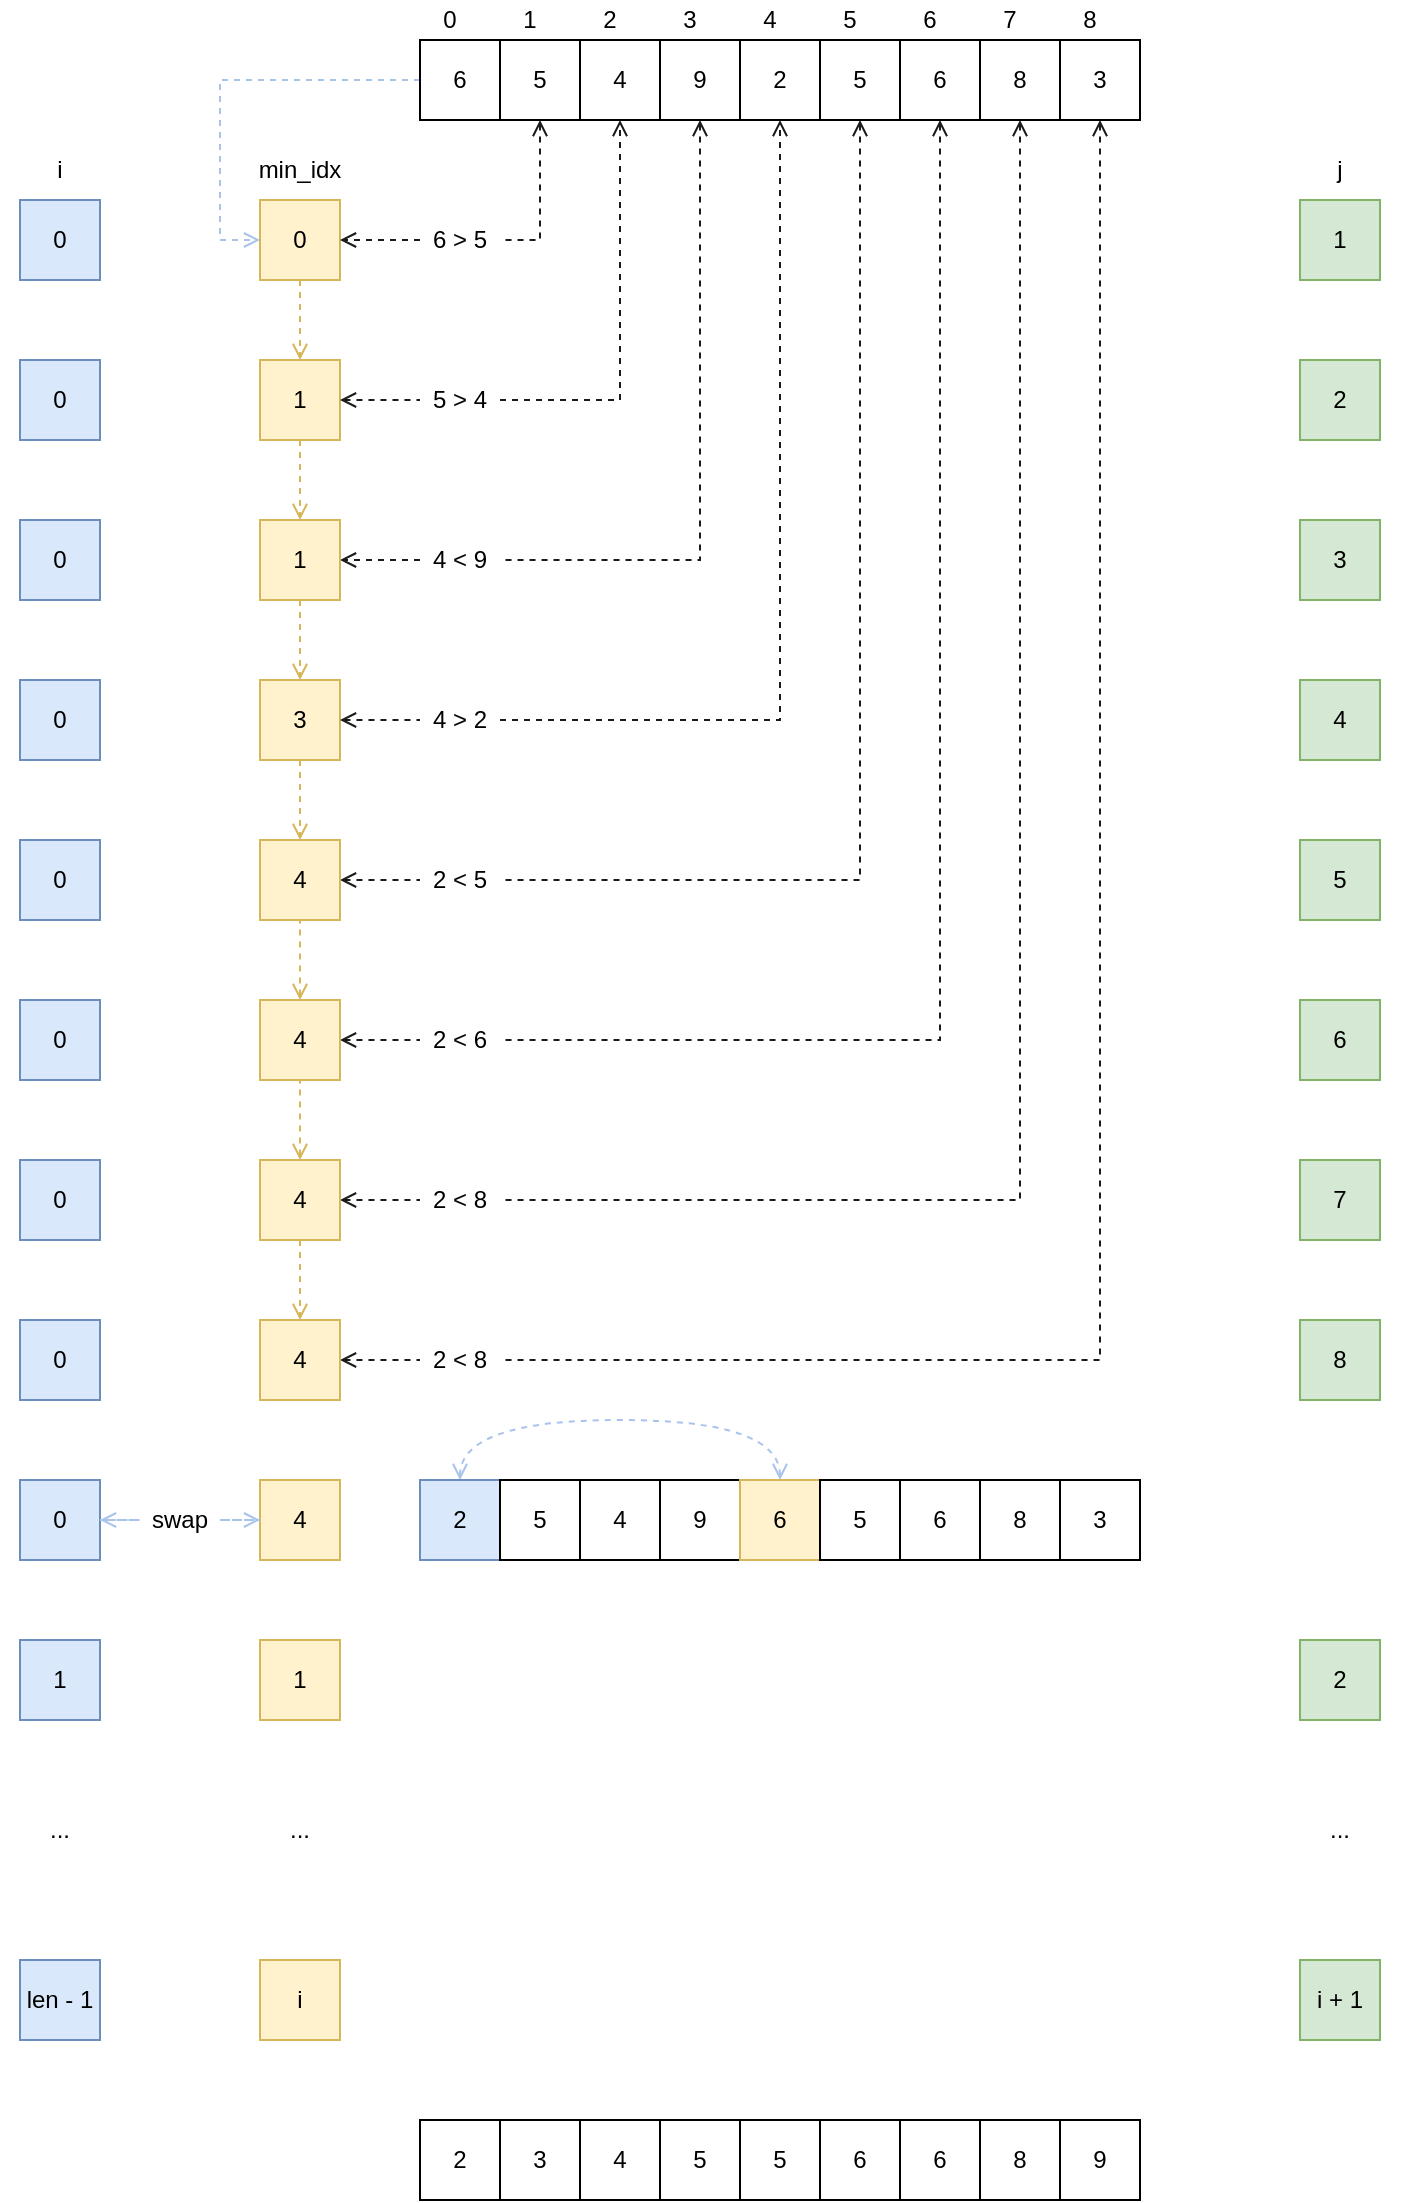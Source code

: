 <mxfile version="17.4.3" type="github"><diagram id="OHAK6vkAg-IHxeWXFu98" name="selection"><mxGraphModel dx="1350" dy="764" grid="1" gridSize="10" guides="1" tooltips="1" connect="1" arrows="1" fold="1" page="1" pageScale="1" pageWidth="827" pageHeight="1169" math="0" shadow="0"><root><mxCell id="0"/><mxCell id="1" parent="0"/><mxCell id="TVIBmMSCDqsTqAcNl3BL-13" style="edgeStyle=orthogonalEdgeStyle;rounded=0;orthogonalLoop=1;jettySize=auto;html=1;entryX=0;entryY=0.5;entryDx=0;entryDy=0;exitX=0;exitY=0.5;exitDx=0;exitDy=0;dashed=1;fillColor=#dae8fc;strokeColor=#A9C4EB;endArrow=open;endFill=0;" parent="1" source="TVIBmMSCDqsTqAcNl3BL-2" target="TVIBmMSCDqsTqAcNl3BL-11" edge="1"><mxGeometry relative="1" as="geometry"/></mxCell><mxCell id="TVIBmMSCDqsTqAcNl3BL-2" value="6" style="rounded=0;whiteSpace=wrap;html=1;" parent="1" vertex="1"><mxGeometry x="280" y="80" width="40" height="40" as="geometry"/></mxCell><mxCell id="TVIBmMSCDqsTqAcNl3BL-3" value="5" style="rounded=0;whiteSpace=wrap;html=1;" parent="1" vertex="1"><mxGeometry x="320" y="80" width="40" height="40" as="geometry"/></mxCell><mxCell id="TVIBmMSCDqsTqAcNl3BL-4" value="4" style="rounded=0;whiteSpace=wrap;html=1;" parent="1" vertex="1"><mxGeometry x="360" y="80" width="40" height="40" as="geometry"/></mxCell><mxCell id="TVIBmMSCDqsTqAcNl3BL-47" style="edgeStyle=orthogonalEdgeStyle;rounded=0;orthogonalLoop=1;jettySize=auto;html=1;entryX=1;entryY=0.5;entryDx=0;entryDy=0;dashed=1;startArrow=none;startFill=0;endArrow=open;endFill=0;strokeColor=#1A1A1A;" parent="1" source="TVIBmMSCDqsTqAcNl3BL-48" target="TVIBmMSCDqsTqAcNl3BL-46" edge="1"><mxGeometry relative="1" as="geometry"><Array as="points"/></mxGeometry></mxCell><mxCell id="TVIBmMSCDqsTqAcNl3BL-5" value="9" style="rounded=0;whiteSpace=wrap;html=1;" parent="1" vertex="1"><mxGeometry x="400" y="80" width="40" height="40" as="geometry"/></mxCell><mxCell id="TVIBmMSCDqsTqAcNl3BL-6" value="2" style="rounded=0;whiteSpace=wrap;html=1;" parent="1" vertex="1"><mxGeometry x="440" y="80" width="40" height="40" as="geometry"/></mxCell><mxCell id="TVIBmMSCDqsTqAcNl3BL-82" style="edgeStyle=orthogonalEdgeStyle;rounded=0;orthogonalLoop=1;jettySize=auto;html=1;entryX=1;entryY=0.5;entryDx=0;entryDy=0;dashed=1;startArrow=open;startFill=0;endArrow=none;endFill=0;strokeColor=#1A1A1A;" parent="1" source="TVIBmMSCDqsTqAcNl3BL-7" target="TVIBmMSCDqsTqAcNl3BL-79" edge="1"><mxGeometry relative="1" as="geometry"><Array as="points"><mxPoint x="500" y="500"/></Array></mxGeometry></mxCell><mxCell id="TVIBmMSCDqsTqAcNl3BL-7" value="5" style="rounded=0;whiteSpace=wrap;html=1;" parent="1" vertex="1"><mxGeometry x="480" y="80" width="40" height="40" as="geometry"/></mxCell><mxCell id="TVIBmMSCDqsTqAcNl3BL-89" style="edgeStyle=orthogonalEdgeStyle;rounded=0;orthogonalLoop=1;jettySize=auto;html=1;entryX=1;entryY=0.5;entryDx=0;entryDy=0;dashed=1;startArrow=open;startFill=0;endArrow=none;endFill=0;strokeColor=#1A1A1A;" parent="1" source="TVIBmMSCDqsTqAcNl3BL-8" target="TVIBmMSCDqsTqAcNl3BL-75" edge="1"><mxGeometry relative="1" as="geometry"><Array as="points"><mxPoint x="540" y="580"/></Array></mxGeometry></mxCell><mxCell id="TVIBmMSCDqsTqAcNl3BL-8" value="6" style="rounded=0;whiteSpace=wrap;html=1;" parent="1" vertex="1"><mxGeometry x="520" y="80" width="40" height="40" as="geometry"/></mxCell><mxCell id="TVIBmMSCDqsTqAcNl3BL-95" style="edgeStyle=orthogonalEdgeStyle;rounded=0;orthogonalLoop=1;jettySize=auto;html=1;exitX=0.5;exitY=1;exitDx=0;exitDy=0;entryX=1;entryY=0.5;entryDx=0;entryDy=0;dashed=1;startArrow=open;startFill=0;endArrow=none;endFill=0;strokeColor=#1A1A1A;" parent="1" source="TVIBmMSCDqsTqAcNl3BL-9" target="TVIBmMSCDqsTqAcNl3BL-93" edge="1"><mxGeometry relative="1" as="geometry"/></mxCell><mxCell id="TVIBmMSCDqsTqAcNl3BL-9" value="8" style="rounded=0;whiteSpace=wrap;html=1;" parent="1" vertex="1"><mxGeometry x="560" y="80" width="40" height="40" as="geometry"/></mxCell><mxCell id="TVIBmMSCDqsTqAcNl3BL-99" style="edgeStyle=orthogonalEdgeStyle;rounded=0;orthogonalLoop=1;jettySize=auto;html=1;exitX=0.5;exitY=1;exitDx=0;exitDy=0;entryX=1;entryY=0.5;entryDx=0;entryDy=0;dashed=1;startArrow=open;startFill=0;endArrow=none;endFill=0;strokeColor=#1A1A1A;" parent="1" source="TVIBmMSCDqsTqAcNl3BL-10" target="TVIBmMSCDqsTqAcNl3BL-97" edge="1"><mxGeometry relative="1" as="geometry"/></mxCell><mxCell id="TVIBmMSCDqsTqAcNl3BL-10" value="3" style="rounded=0;whiteSpace=wrap;html=1;" parent="1" vertex="1"><mxGeometry x="600" y="80" width="40" height="40" as="geometry"/></mxCell><mxCell id="TVIBmMSCDqsTqAcNl3BL-41" style="edgeStyle=orthogonalEdgeStyle;rounded=0;orthogonalLoop=1;jettySize=auto;html=1;entryX=0.5;entryY=0;entryDx=0;entryDy=0;dashed=1;startArrow=none;startFill=0;endArrow=open;endFill=0;strokeColor=#d6b656;fillColor=#fff2cc;" parent="1" source="TVIBmMSCDqsTqAcNl3BL-11" target="TVIBmMSCDqsTqAcNl3BL-21" edge="1"><mxGeometry relative="1" as="geometry"/></mxCell><mxCell id="TVIBmMSCDqsTqAcNl3BL-11" value="0" style="rounded=0;whiteSpace=wrap;html=1;fillColor=#fff2cc;strokeColor=#d6b656;" parent="1" vertex="1"><mxGeometry x="200" y="160" width="40" height="40" as="geometry"/></mxCell><mxCell id="TVIBmMSCDqsTqAcNl3BL-12" value="min_idx" style="text;html=1;align=center;verticalAlign=middle;whiteSpace=wrap;rounded=0;" parent="1" vertex="1"><mxGeometry x="190" y="130" width="60" height="30" as="geometry"/></mxCell><mxCell id="TVIBmMSCDqsTqAcNl3BL-42" style="edgeStyle=orthogonalEdgeStyle;rounded=0;orthogonalLoop=1;jettySize=auto;html=1;entryX=0.5;entryY=1;entryDx=0;entryDy=0;dashed=1;startArrow=none;startFill=0;endArrow=open;endFill=0;strokeColor=#1A1A1A;" parent="1" source="TVIBmMSCDqsTqAcNl3BL-43" target="TVIBmMSCDqsTqAcNl3BL-4" edge="1"><mxGeometry relative="1" as="geometry"/></mxCell><mxCell id="TVIBmMSCDqsTqAcNl3BL-50" style="edgeStyle=orthogonalEdgeStyle;rounded=0;orthogonalLoop=1;jettySize=auto;html=1;entryX=0.5;entryY=0;entryDx=0;entryDy=0;dashed=1;startArrow=none;startFill=0;endArrow=open;endFill=0;strokeColor=#d6b656;fillColor=#fff2cc;" parent="1" source="TVIBmMSCDqsTqAcNl3BL-21" target="TVIBmMSCDqsTqAcNl3BL-46" edge="1"><mxGeometry relative="1" as="geometry"/></mxCell><mxCell id="TVIBmMSCDqsTqAcNl3BL-21" value="1" style="rounded=0;whiteSpace=wrap;html=1;fillColor=#fff2cc;strokeColor=#d6b656;" parent="1" vertex="1"><mxGeometry x="200" y="240" width="40" height="40" as="geometry"/></mxCell><mxCell id="TVIBmMSCDqsTqAcNl3BL-40" style="edgeStyle=orthogonalEdgeStyle;rounded=0;orthogonalLoop=1;jettySize=auto;html=1;exitX=0;exitY=0.5;exitDx=0;exitDy=0;dashed=1;startArrow=none;startFill=0;endArrow=open;endFill=0;strokeColor=#1A1A1A;" parent="1" source="TVIBmMSCDqsTqAcNl3BL-26" target="TVIBmMSCDqsTqAcNl3BL-11" edge="1"><mxGeometry relative="1" as="geometry"/></mxCell><mxCell id="TVIBmMSCDqsTqAcNl3BL-26" value="6 &amp;gt; 5" style="text;html=1;strokeColor=none;fillColor=none;align=center;verticalAlign=middle;whiteSpace=wrap;rounded=0;" parent="1" vertex="1"><mxGeometry x="280" y="170" width="40" height="20" as="geometry"/></mxCell><mxCell id="TVIBmMSCDqsTqAcNl3BL-39" value="" style="edgeStyle=orthogonalEdgeStyle;rounded=0;orthogonalLoop=1;jettySize=auto;html=1;exitX=0.5;exitY=1;exitDx=0;exitDy=0;entryX=1;entryY=0.5;entryDx=0;entryDy=0;dashed=1;startArrow=open;startFill=0;endArrow=none;endFill=0;strokeColor=#1A1A1A;" parent="1" source="TVIBmMSCDqsTqAcNl3BL-3" target="TVIBmMSCDqsTqAcNl3BL-26" edge="1"><mxGeometry relative="1" as="geometry"><mxPoint x="330" y="120" as="sourcePoint"/><mxPoint x="240" y="180" as="targetPoint"/><Array as="points"><mxPoint x="340" y="180"/></Array></mxGeometry></mxCell><mxCell id="TVIBmMSCDqsTqAcNl3BL-43" value="5 &amp;gt; 4" style="text;html=1;strokeColor=none;fillColor=none;align=center;verticalAlign=middle;whiteSpace=wrap;rounded=0;" parent="1" vertex="1"><mxGeometry x="280" y="250" width="40" height="20" as="geometry"/></mxCell><mxCell id="TVIBmMSCDqsTqAcNl3BL-44" value="" style="edgeStyle=orthogonalEdgeStyle;rounded=0;orthogonalLoop=1;jettySize=auto;html=1;entryX=0;entryY=0.5;entryDx=0;entryDy=0;dashed=1;startArrow=open;startFill=0;endArrow=none;endFill=0;strokeColor=#1A1A1A;" parent="1" source="TVIBmMSCDqsTqAcNl3BL-21" target="TVIBmMSCDqsTqAcNl3BL-43" edge="1"><mxGeometry relative="1" as="geometry"><mxPoint x="240" y="260" as="sourcePoint"/><mxPoint x="380" y="120" as="targetPoint"/></mxGeometry></mxCell><mxCell id="TVIBmMSCDqsTqAcNl3BL-52" style="edgeStyle=orthogonalEdgeStyle;rounded=0;orthogonalLoop=1;jettySize=auto;html=1;dashed=1;startArrow=none;startFill=0;endArrow=open;endFill=0;strokeColor=#d6b656;fillColor=#fff2cc;" parent="1" source="TVIBmMSCDqsTqAcNl3BL-46" target="TVIBmMSCDqsTqAcNl3BL-51" edge="1"><mxGeometry relative="1" as="geometry"/></mxCell><mxCell id="TVIBmMSCDqsTqAcNl3BL-46" value="1" style="rounded=0;whiteSpace=wrap;html=1;fillColor=#fff2cc;strokeColor=#d6b656;" parent="1" vertex="1"><mxGeometry x="200" y="320" width="40" height="40" as="geometry"/></mxCell><mxCell id="TVIBmMSCDqsTqAcNl3BL-48" value="4 &amp;lt; 9" style="text;html=1;strokeColor=none;fillColor=none;align=center;verticalAlign=middle;whiteSpace=wrap;rounded=0;" parent="1" vertex="1"><mxGeometry x="280" y="330" width="40" height="20" as="geometry"/></mxCell><mxCell id="TVIBmMSCDqsTqAcNl3BL-49" value="" style="edgeStyle=orthogonalEdgeStyle;rounded=0;orthogonalLoop=1;jettySize=auto;html=1;entryX=1;entryY=0.5;entryDx=0;entryDy=0;dashed=1;startArrow=open;startFill=0;endArrow=none;endFill=0;strokeColor=#1A1A1A;" parent="1" source="TVIBmMSCDqsTqAcNl3BL-5" target="TVIBmMSCDqsTqAcNl3BL-48" edge="1"><mxGeometry relative="1" as="geometry"><mxPoint x="420" y="120" as="sourcePoint"/><mxPoint x="240" y="340" as="targetPoint"/><Array as="points"><mxPoint x="420" y="340"/></Array></mxGeometry></mxCell><mxCell id="TVIBmMSCDqsTqAcNl3BL-53" style="edgeStyle=orthogonalEdgeStyle;rounded=0;orthogonalLoop=1;jettySize=auto;html=1;entryX=0.5;entryY=1;entryDx=0;entryDy=0;dashed=1;startArrow=none;startFill=0;endArrow=open;endFill=0;strokeColor=#1A1A1A;" parent="1" source="TVIBmMSCDqsTqAcNl3BL-54" target="TVIBmMSCDqsTqAcNl3BL-6" edge="1"><mxGeometry relative="1" as="geometry"/></mxCell><mxCell id="TVIBmMSCDqsTqAcNl3BL-67" style="edgeStyle=orthogonalEdgeStyle;rounded=0;orthogonalLoop=1;jettySize=auto;html=1;entryX=0.5;entryY=0;entryDx=0;entryDy=0;dashed=1;startArrow=none;startFill=0;endArrow=open;endFill=0;strokeColor=#d6b656;fillColor=#fff2cc;" parent="1" source="TVIBmMSCDqsTqAcNl3BL-51" target="TVIBmMSCDqsTqAcNl3BL-66" edge="1"><mxGeometry relative="1" as="geometry"/></mxCell><mxCell id="TVIBmMSCDqsTqAcNl3BL-51" value="3" style="rounded=0;whiteSpace=wrap;html=1;fillColor=#fff2cc;strokeColor=#d6b656;" parent="1" vertex="1"><mxGeometry x="200" y="400" width="40" height="40" as="geometry"/></mxCell><mxCell id="TVIBmMSCDqsTqAcNl3BL-54" value="4 &amp;gt; 2" style="text;html=1;strokeColor=none;fillColor=none;align=center;verticalAlign=middle;whiteSpace=wrap;rounded=0;" parent="1" vertex="1"><mxGeometry x="280" y="410" width="40" height="20" as="geometry"/></mxCell><mxCell id="TVIBmMSCDqsTqAcNl3BL-55" value="" style="edgeStyle=orthogonalEdgeStyle;rounded=0;orthogonalLoop=1;jettySize=auto;html=1;entryX=0;entryY=0.5;entryDx=0;entryDy=0;dashed=1;startArrow=open;startFill=0;endArrow=none;endFill=0;strokeColor=#1A1A1A;" parent="1" source="TVIBmMSCDqsTqAcNl3BL-51" target="TVIBmMSCDqsTqAcNl3BL-54" edge="1"><mxGeometry relative="1" as="geometry"><mxPoint x="240" y="420.029" as="sourcePoint"/><mxPoint x="460" y="120" as="targetPoint"/></mxGeometry></mxCell><mxCell id="TVIBmMSCDqsTqAcNl3BL-56" value="0" style="text;html=1;strokeColor=none;fillColor=none;align=center;verticalAlign=middle;whiteSpace=wrap;rounded=0;" parent="1" vertex="1"><mxGeometry x="280" y="60" width="30" height="20" as="geometry"/></mxCell><mxCell id="TVIBmMSCDqsTqAcNl3BL-58" value="1" style="text;html=1;strokeColor=none;fillColor=none;align=center;verticalAlign=middle;whiteSpace=wrap;rounded=0;" parent="1" vertex="1"><mxGeometry x="320" y="60" width="30" height="20" as="geometry"/></mxCell><mxCell id="TVIBmMSCDqsTqAcNl3BL-59" value="2" style="text;html=1;strokeColor=none;fillColor=none;align=center;verticalAlign=middle;whiteSpace=wrap;rounded=0;" parent="1" vertex="1"><mxGeometry x="360" y="60" width="30" height="20" as="geometry"/></mxCell><mxCell id="TVIBmMSCDqsTqAcNl3BL-60" value="3" style="text;html=1;strokeColor=none;fillColor=none;align=center;verticalAlign=middle;whiteSpace=wrap;rounded=0;" parent="1" vertex="1"><mxGeometry x="400" y="60" width="30" height="20" as="geometry"/></mxCell><mxCell id="TVIBmMSCDqsTqAcNl3BL-61" value="4" style="text;html=1;strokeColor=none;fillColor=none;align=center;verticalAlign=middle;whiteSpace=wrap;rounded=0;" parent="1" vertex="1"><mxGeometry x="440" y="60" width="30" height="20" as="geometry"/></mxCell><mxCell id="TVIBmMSCDqsTqAcNl3BL-62" value="5" style="text;html=1;strokeColor=none;fillColor=none;align=center;verticalAlign=middle;whiteSpace=wrap;rounded=0;" parent="1" vertex="1"><mxGeometry x="480" y="60" width="30" height="20" as="geometry"/></mxCell><mxCell id="TVIBmMSCDqsTqAcNl3BL-63" value="6" style="text;html=1;strokeColor=none;fillColor=none;align=center;verticalAlign=middle;whiteSpace=wrap;rounded=0;" parent="1" vertex="1"><mxGeometry x="520" y="60" width="30" height="20" as="geometry"/></mxCell><mxCell id="TVIBmMSCDqsTqAcNl3BL-64" value="7" style="text;html=1;strokeColor=none;fillColor=none;align=center;verticalAlign=middle;whiteSpace=wrap;rounded=0;" parent="1" vertex="1"><mxGeometry x="560" y="60" width="30" height="20" as="geometry"/></mxCell><mxCell id="TVIBmMSCDqsTqAcNl3BL-65" value="8" style="text;html=1;strokeColor=none;fillColor=none;align=center;verticalAlign=middle;whiteSpace=wrap;rounded=0;" parent="1" vertex="1"><mxGeometry x="600" y="60" width="30" height="20" as="geometry"/></mxCell><mxCell id="TVIBmMSCDqsTqAcNl3BL-85" style="edgeStyle=orthogonalEdgeStyle;rounded=0;orthogonalLoop=1;jettySize=auto;html=1;exitX=1;exitY=0.5;exitDx=0;exitDy=0;entryX=0;entryY=0.5;entryDx=0;entryDy=0;dashed=1;startArrow=open;startFill=0;endArrow=none;endFill=0;strokeColor=#1A1A1A;" parent="1" source="TVIBmMSCDqsTqAcNl3BL-66" target="TVIBmMSCDqsTqAcNl3BL-79" edge="1"><mxGeometry relative="1" as="geometry"/></mxCell><mxCell id="TVIBmMSCDqsTqAcNl3BL-66" value="4" style="rounded=0;whiteSpace=wrap;html=1;fillColor=#fff2cc;strokeColor=#d6b656;" parent="1" vertex="1"><mxGeometry x="200" y="480" width="40" height="40" as="geometry"/></mxCell><mxCell id="TVIBmMSCDqsTqAcNl3BL-74" style="edgeStyle=orthogonalEdgeStyle;rounded=0;orthogonalLoop=1;jettySize=auto;html=1;entryX=0.5;entryY=1;entryDx=0;entryDy=0;dashed=1;startArrow=open;startFill=0;endArrow=none;endFill=0;strokeColor=#d6b656;fillColor=#fff2cc;" parent="1" source="TVIBmMSCDqsTqAcNl3BL-71" target="TVIBmMSCDqsTqAcNl3BL-66" edge="1"><mxGeometry relative="1" as="geometry"/></mxCell><mxCell id="TVIBmMSCDqsTqAcNl3BL-88" style="edgeStyle=orthogonalEdgeStyle;rounded=0;orthogonalLoop=1;jettySize=auto;html=1;exitX=1;exitY=0.5;exitDx=0;exitDy=0;entryX=0;entryY=0.5;entryDx=0;entryDy=0;dashed=1;startArrow=open;startFill=0;endArrow=none;endFill=0;strokeColor=#1A1A1A;" parent="1" source="TVIBmMSCDqsTqAcNl3BL-71" target="TVIBmMSCDqsTqAcNl3BL-75" edge="1"><mxGeometry relative="1" as="geometry"/></mxCell><mxCell id="TVIBmMSCDqsTqAcNl3BL-71" value="4" style="rounded=0;whiteSpace=wrap;html=1;fillColor=#fff2cc;strokeColor=#d6b656;" parent="1" vertex="1"><mxGeometry x="200" y="560" width="40" height="40" as="geometry"/></mxCell><mxCell id="TVIBmMSCDqsTqAcNl3BL-75" value="2 &amp;lt; 6" style="text;html=1;strokeColor=none;fillColor=none;align=center;verticalAlign=middle;whiteSpace=wrap;rounded=0;" parent="1" vertex="1"><mxGeometry x="280" y="570" width="40" height="20" as="geometry"/></mxCell><mxCell id="TVIBmMSCDqsTqAcNl3BL-79" value="2 &amp;lt; 5" style="text;html=1;strokeColor=none;fillColor=none;align=center;verticalAlign=middle;whiteSpace=wrap;rounded=0;" parent="1" vertex="1"><mxGeometry x="280" y="490" width="40" height="20" as="geometry"/></mxCell><mxCell id="TVIBmMSCDqsTqAcNl3BL-92" style="edgeStyle=orthogonalEdgeStyle;rounded=0;orthogonalLoop=1;jettySize=auto;html=1;entryX=0.5;entryY=1;entryDx=0;entryDy=0;dashed=1;startArrow=open;startFill=0;endArrow=none;endFill=0;strokeColor=#d6b656;fillColor=#fff2cc;" parent="1" source="TVIBmMSCDqsTqAcNl3BL-90" target="TVIBmMSCDqsTqAcNl3BL-71" edge="1"><mxGeometry relative="1" as="geometry"/></mxCell><mxCell id="TVIBmMSCDqsTqAcNl3BL-94" style="edgeStyle=orthogonalEdgeStyle;rounded=0;orthogonalLoop=1;jettySize=auto;html=1;exitX=1;exitY=0.5;exitDx=0;exitDy=0;entryX=0;entryY=0.5;entryDx=0;entryDy=0;dashed=1;startArrow=open;startFill=0;endArrow=none;endFill=0;strokeColor=#1A1A1A;" parent="1" source="TVIBmMSCDqsTqAcNl3BL-90" target="TVIBmMSCDqsTqAcNl3BL-93" edge="1"><mxGeometry relative="1" as="geometry"/></mxCell><mxCell id="TVIBmMSCDqsTqAcNl3BL-184" style="edgeStyle=orthogonalEdgeStyle;rounded=0;orthogonalLoop=1;jettySize=auto;html=1;exitX=0.5;exitY=1;exitDx=0;exitDy=0;dashed=1;startArrow=none;startFill=0;endArrow=open;endFill=0;strokeColor=#d6b656;fillColor=#fff2cc;" parent="1" source="TVIBmMSCDqsTqAcNl3BL-90" target="TVIBmMSCDqsTqAcNl3BL-96" edge="1"><mxGeometry relative="1" as="geometry"/></mxCell><mxCell id="TVIBmMSCDqsTqAcNl3BL-90" value="4" style="rounded=0;whiteSpace=wrap;html=1;fillColor=#fff2cc;strokeColor=#d6b656;" parent="1" vertex="1"><mxGeometry x="200" y="640" width="40" height="40" as="geometry"/></mxCell><mxCell id="TVIBmMSCDqsTqAcNl3BL-93" value="2 &amp;lt; 8" style="text;html=1;strokeColor=none;fillColor=none;align=center;verticalAlign=middle;whiteSpace=wrap;rounded=0;" parent="1" vertex="1"><mxGeometry x="280" y="650" width="40" height="20" as="geometry"/></mxCell><mxCell id="TVIBmMSCDqsTqAcNl3BL-98" style="edgeStyle=orthogonalEdgeStyle;rounded=0;orthogonalLoop=1;jettySize=auto;html=1;exitX=1;exitY=0.5;exitDx=0;exitDy=0;entryX=0;entryY=0.5;entryDx=0;entryDy=0;dashed=1;startArrow=open;startFill=0;endArrow=none;endFill=0;strokeColor=#1A1A1A;" parent="1" source="TVIBmMSCDqsTqAcNl3BL-96" target="TVIBmMSCDqsTqAcNl3BL-97" edge="1"><mxGeometry relative="1" as="geometry"/></mxCell><mxCell id="TVIBmMSCDqsTqAcNl3BL-96" value="4" style="rounded=0;whiteSpace=wrap;html=1;fillColor=#fff2cc;strokeColor=#d6b656;" parent="1" vertex="1"><mxGeometry x="200" y="720" width="40" height="40" as="geometry"/></mxCell><mxCell id="TVIBmMSCDqsTqAcNl3BL-97" value="2 &amp;lt; 8" style="text;html=1;strokeColor=none;fillColor=none;align=center;verticalAlign=middle;whiteSpace=wrap;rounded=0;" parent="1" vertex="1"><mxGeometry x="280" y="730" width="40" height="20" as="geometry"/></mxCell><mxCell id="TVIBmMSCDqsTqAcNl3BL-100" value="0" style="rounded=0;whiteSpace=wrap;html=1;fillColor=#dae8fc;strokeColor=#6c8ebf;" parent="1" vertex="1"><mxGeometry x="80" y="160" width="40" height="40" as="geometry"/></mxCell><mxCell id="TVIBmMSCDqsTqAcNl3BL-101" value="i" style="text;html=1;strokeColor=none;fillColor=none;align=center;verticalAlign=middle;whiteSpace=wrap;rounded=0;" parent="1" vertex="1"><mxGeometry x="70" y="130" width="60" height="30" as="geometry"/></mxCell><mxCell id="TVIBmMSCDqsTqAcNl3BL-104" value="1" style="rounded=0;whiteSpace=wrap;html=1;fillColor=#d5e8d4;strokeColor=#82b366;" parent="1" vertex="1"><mxGeometry x="720" y="160" width="40" height="40" as="geometry"/></mxCell><mxCell id="TVIBmMSCDqsTqAcNl3BL-105" value="j" style="text;html=1;align=center;verticalAlign=middle;whiteSpace=wrap;rounded=0;" parent="1" vertex="1"><mxGeometry x="710" y="130" width="60" height="30" as="geometry"/></mxCell><mxCell id="TVIBmMSCDqsTqAcNl3BL-106" value="0" style="rounded=0;whiteSpace=wrap;html=1;fillColor=#dae8fc;strokeColor=#6c8ebf;" parent="1" vertex="1"><mxGeometry x="80" y="240" width="40" height="40" as="geometry"/></mxCell><mxCell id="TVIBmMSCDqsTqAcNl3BL-107" value="0" style="rounded=0;whiteSpace=wrap;html=1;fillColor=#dae8fc;strokeColor=#6c8ebf;" parent="1" vertex="1"><mxGeometry x="80" y="320" width="40" height="40" as="geometry"/></mxCell><mxCell id="TVIBmMSCDqsTqAcNl3BL-108" value="0" style="rounded=0;whiteSpace=wrap;html=1;fillColor=#dae8fc;strokeColor=#6c8ebf;" parent="1" vertex="1"><mxGeometry x="80" y="400" width="40" height="40" as="geometry"/></mxCell><mxCell id="TVIBmMSCDqsTqAcNl3BL-109" value="0" style="rounded=0;whiteSpace=wrap;html=1;fillColor=#dae8fc;strokeColor=#6c8ebf;" parent="1" vertex="1"><mxGeometry x="80" y="480" width="40" height="40" as="geometry"/></mxCell><mxCell id="TVIBmMSCDqsTqAcNl3BL-110" value="0" style="rounded=0;whiteSpace=wrap;html=1;fillColor=#dae8fc;strokeColor=#6c8ebf;" parent="1" vertex="1"><mxGeometry x="80" y="560" width="40" height="40" as="geometry"/></mxCell><mxCell id="TVIBmMSCDqsTqAcNl3BL-111" value="0" style="rounded=0;whiteSpace=wrap;html=1;fillColor=#dae8fc;strokeColor=#6c8ebf;" parent="1" vertex="1"><mxGeometry x="80" y="640" width="40" height="40" as="geometry"/></mxCell><mxCell id="TVIBmMSCDqsTqAcNl3BL-112" value="0" style="rounded=0;whiteSpace=wrap;html=1;fillColor=#dae8fc;strokeColor=#6c8ebf;" parent="1" vertex="1"><mxGeometry x="80" y="720" width="40" height="40" as="geometry"/></mxCell><mxCell id="TVIBmMSCDqsTqAcNl3BL-114" value="2" style="rounded=0;whiteSpace=wrap;html=1;fillColor=#d5e8d4;strokeColor=#82b366;" parent="1" vertex="1"><mxGeometry x="720" y="240" width="40" height="40" as="geometry"/></mxCell><mxCell id="TVIBmMSCDqsTqAcNl3BL-115" value="3" style="rounded=0;whiteSpace=wrap;html=1;fillColor=#d5e8d4;strokeColor=#82b366;" parent="1" vertex="1"><mxGeometry x="720" y="320" width="40" height="40" as="geometry"/></mxCell><mxCell id="TVIBmMSCDqsTqAcNl3BL-116" value="4" style="rounded=0;whiteSpace=wrap;html=1;fillColor=#d5e8d4;strokeColor=#82b366;" parent="1" vertex="1"><mxGeometry x="720" y="400" width="40" height="40" as="geometry"/></mxCell><mxCell id="TVIBmMSCDqsTqAcNl3BL-117" value="5" style="rounded=0;whiteSpace=wrap;html=1;fillColor=#d5e8d4;strokeColor=#82b366;" parent="1" vertex="1"><mxGeometry x="720" y="480" width="40" height="40" as="geometry"/></mxCell><mxCell id="TVIBmMSCDqsTqAcNl3BL-118" value="6" style="rounded=0;whiteSpace=wrap;html=1;fillColor=#d5e8d4;strokeColor=#82b366;" parent="1" vertex="1"><mxGeometry x="720" y="560" width="40" height="40" as="geometry"/></mxCell><mxCell id="TVIBmMSCDqsTqAcNl3BL-119" value="7" style="rounded=0;whiteSpace=wrap;html=1;fillColor=#d5e8d4;strokeColor=#82b366;" parent="1" vertex="1"><mxGeometry x="720" y="640" width="40" height="40" as="geometry"/></mxCell><mxCell id="TVIBmMSCDqsTqAcNl3BL-120" value="8" style="rounded=0;whiteSpace=wrap;html=1;fillColor=#d5e8d4;strokeColor=#82b366;" parent="1" vertex="1"><mxGeometry x="720" y="720" width="40" height="40" as="geometry"/></mxCell><mxCell id="TVIBmMSCDqsTqAcNl3BL-124" value="1" style="rounded=0;whiteSpace=wrap;html=1;fillColor=#fff2cc;strokeColor=#d6b656;" parent="1" vertex="1"><mxGeometry x="200" y="880" width="40" height="40" as="geometry"/></mxCell><mxCell id="TVIBmMSCDqsTqAcNl3BL-128" value="1" style="rounded=0;whiteSpace=wrap;html=1;fillColor=#dae8fc;strokeColor=#6c8ebf;" parent="1" vertex="1"><mxGeometry x="80" y="880" width="40" height="40" as="geometry"/></mxCell><mxCell id="TVIBmMSCDqsTqAcNl3BL-130" value="2" style="rounded=0;whiteSpace=wrap;html=1;fillColor=#d5e8d4;strokeColor=#82b366;" parent="1" vertex="1"><mxGeometry x="720" y="880" width="40" height="40" as="geometry"/></mxCell><mxCell id="TVIBmMSCDqsTqAcNl3BL-132" value="i" style="rounded=0;whiteSpace=wrap;html=1;fillColor=#fff2cc;strokeColor=#d6b656;" parent="1" vertex="1"><mxGeometry x="200" y="1040" width="40" height="40" as="geometry"/></mxCell><mxCell id="TVIBmMSCDqsTqAcNl3BL-133" value="len - 1" style="rounded=0;whiteSpace=wrap;html=1;fillColor=#dae8fc;strokeColor=#6c8ebf;" parent="1" vertex="1"><mxGeometry x="80" y="1040" width="40" height="40" as="geometry"/></mxCell><mxCell id="TVIBmMSCDqsTqAcNl3BL-134" value="i + 1" style="rounded=0;whiteSpace=wrap;html=1;fillColor=#d5e8d4;strokeColor=#82b366;" parent="1" vertex="1"><mxGeometry x="720" y="1040" width="40" height="40" as="geometry"/></mxCell><mxCell id="TVIBmMSCDqsTqAcNl3BL-135" value="..." style="text;html=1;strokeColor=none;fillColor=none;align=center;verticalAlign=middle;whiteSpace=wrap;rounded=0;" parent="1" vertex="1"><mxGeometry x="70" y="960" width="60" height="30" as="geometry"/></mxCell><mxCell id="TVIBmMSCDqsTqAcNl3BL-136" value="..." style="text;html=1;strokeColor=none;fillColor=none;align=center;verticalAlign=middle;whiteSpace=wrap;rounded=0;" parent="1" vertex="1"><mxGeometry x="190" y="960" width="60" height="30" as="geometry"/></mxCell><mxCell id="TVIBmMSCDqsTqAcNl3BL-137" value="..." style="text;html=1;strokeColor=none;fillColor=none;align=center;verticalAlign=middle;whiteSpace=wrap;rounded=0;" parent="1" vertex="1"><mxGeometry x="710" y="960" width="60" height="30" as="geometry"/></mxCell><mxCell id="TVIBmMSCDqsTqAcNl3BL-138" value="2" style="rounded=0;whiteSpace=wrap;html=1;" parent="1" vertex="1"><mxGeometry x="280" y="1120" width="40" height="40" as="geometry"/></mxCell><mxCell id="TVIBmMSCDqsTqAcNl3BL-139" value="3" style="rounded=0;whiteSpace=wrap;html=1;" parent="1" vertex="1"><mxGeometry x="320" y="1120" width="40" height="40" as="geometry"/></mxCell><mxCell id="TVIBmMSCDqsTqAcNl3BL-140" value="4" style="rounded=0;whiteSpace=wrap;html=1;" parent="1" vertex="1"><mxGeometry x="360" y="1120" width="40" height="40" as="geometry"/></mxCell><mxCell id="TVIBmMSCDqsTqAcNl3BL-141" value="5" style="rounded=0;whiteSpace=wrap;html=1;" parent="1" vertex="1"><mxGeometry x="400" y="1120" width="40" height="40" as="geometry"/></mxCell><mxCell id="TVIBmMSCDqsTqAcNl3BL-142" value="5" style="rounded=0;whiteSpace=wrap;html=1;" parent="1" vertex="1"><mxGeometry x="440" y="1120" width="40" height="40" as="geometry"/></mxCell><mxCell id="TVIBmMSCDqsTqAcNl3BL-143" value="6" style="rounded=0;whiteSpace=wrap;html=1;" parent="1" vertex="1"><mxGeometry x="480" y="1120" width="40" height="40" as="geometry"/></mxCell><mxCell id="TVIBmMSCDqsTqAcNl3BL-144" value="6" style="rounded=0;whiteSpace=wrap;html=1;" parent="1" vertex="1"><mxGeometry x="520" y="1120" width="40" height="40" as="geometry"/></mxCell><mxCell id="TVIBmMSCDqsTqAcNl3BL-145" value="8" style="rounded=0;whiteSpace=wrap;html=1;" parent="1" vertex="1"><mxGeometry x="560" y="1120" width="40" height="40" as="geometry"/></mxCell><mxCell id="TVIBmMSCDqsTqAcNl3BL-146" value="9" style="rounded=0;whiteSpace=wrap;html=1;" parent="1" vertex="1"><mxGeometry x="600" y="1120" width="40" height="40" as="geometry"/></mxCell><mxCell id="TVIBmMSCDqsTqAcNl3BL-193" style="edgeStyle=orthogonalEdgeStyle;curved=1;rounded=0;orthogonalLoop=1;jettySize=auto;html=1;entryX=0.5;entryY=0;entryDx=0;entryDy=0;dashed=1;startArrow=open;startFill=0;endArrow=open;endFill=0;strokeColor=#A9C4EB;" parent="1" source="TVIBmMSCDqsTqAcNl3BL-174" target="TVIBmMSCDqsTqAcNl3BL-178" edge="1"><mxGeometry relative="1" as="geometry"><Array as="points"><mxPoint x="300" y="770"/><mxPoint x="460" y="770"/></Array></mxGeometry></mxCell><mxCell id="TVIBmMSCDqsTqAcNl3BL-174" value="2" style="rounded=0;whiteSpace=wrap;html=1;fillColor=#dae8fc;strokeColor=#6c8ebf;" parent="1" vertex="1"><mxGeometry x="280" y="800" width="40" height="40" as="geometry"/></mxCell><mxCell id="TVIBmMSCDqsTqAcNl3BL-175" value="5" style="rounded=0;whiteSpace=wrap;html=1;" parent="1" vertex="1"><mxGeometry x="320" y="800" width="40" height="40" as="geometry"/></mxCell><mxCell id="TVIBmMSCDqsTqAcNl3BL-176" value="4" style="rounded=0;whiteSpace=wrap;html=1;" parent="1" vertex="1"><mxGeometry x="360" y="800" width="40" height="40" as="geometry"/></mxCell><mxCell id="TVIBmMSCDqsTqAcNl3BL-177" value="9" style="rounded=0;whiteSpace=wrap;html=1;" parent="1" vertex="1"><mxGeometry x="400" y="800" width="40" height="40" as="geometry"/></mxCell><mxCell id="TVIBmMSCDqsTqAcNl3BL-178" value="6" style="rounded=0;whiteSpace=wrap;html=1;fillColor=#fff2cc;strokeColor=#d6b656;" parent="1" vertex="1"><mxGeometry x="440" y="800" width="40" height="40" as="geometry"/></mxCell><mxCell id="TVIBmMSCDqsTqAcNl3BL-179" value="5" style="rounded=0;whiteSpace=wrap;html=1;" parent="1" vertex="1"><mxGeometry x="480" y="800" width="40" height="40" as="geometry"/></mxCell><mxCell id="TVIBmMSCDqsTqAcNl3BL-180" value="6" style="rounded=0;whiteSpace=wrap;html=1;" parent="1" vertex="1"><mxGeometry x="520" y="800" width="40" height="40" as="geometry"/></mxCell><mxCell id="TVIBmMSCDqsTqAcNl3BL-181" value="8" style="rounded=0;whiteSpace=wrap;html=1;" parent="1" vertex="1"><mxGeometry x="560" y="800" width="40" height="40" as="geometry"/></mxCell><mxCell id="TVIBmMSCDqsTqAcNl3BL-182" value="3" style="rounded=0;whiteSpace=wrap;html=1;" parent="1" vertex="1"><mxGeometry x="600" y="800" width="40" height="40" as="geometry"/></mxCell><mxCell id="TVIBmMSCDqsTqAcNl3BL-185" value="4" style="rounded=0;whiteSpace=wrap;html=1;fillColor=#fff2cc;strokeColor=#d6b656;" parent="1" vertex="1"><mxGeometry x="200" y="800" width="40" height="40" as="geometry"/></mxCell><mxCell id="TVIBmMSCDqsTqAcNl3BL-186" style="edgeStyle=orthogonalEdgeStyle;rounded=0;orthogonalLoop=1;jettySize=auto;html=1;entryX=0;entryY=0.5;entryDx=0;entryDy=0;dashed=1;startArrow=none;startFill=0;endArrow=open;endFill=0;strokeColor=#A9C4EB;fillColor=#fff2cc;" parent="1" source="TVIBmMSCDqsTqAcNl3BL-188" target="TVIBmMSCDqsTqAcNl3BL-185" edge="1"><mxGeometry relative="1" as="geometry"/></mxCell><mxCell id="TVIBmMSCDqsTqAcNl3BL-187" value="0" style="rounded=0;whiteSpace=wrap;html=1;fillColor=#dae8fc;strokeColor=#6c8ebf;" parent="1" vertex="1"><mxGeometry x="80" y="800" width="40" height="40" as="geometry"/></mxCell><mxCell id="TVIBmMSCDqsTqAcNl3BL-188" value="swap" style="text;html=1;strokeColor=none;fillColor=none;align=center;verticalAlign=middle;whiteSpace=wrap;rounded=0;" parent="1" vertex="1"><mxGeometry x="140" y="810" width="40" height="20" as="geometry"/></mxCell><mxCell id="TVIBmMSCDqsTqAcNl3BL-189" value="" style="edgeStyle=orthogonalEdgeStyle;rounded=0;orthogonalLoop=1;jettySize=auto;html=1;entryX=0;entryY=0.5;entryDx=0;entryDy=0;dashed=1;startArrow=open;startFill=0;endArrow=none;endFill=0;strokeColor=#A9C4EB;fillColor=#dae8fc;" parent="1" source="TVIBmMSCDqsTqAcNl3BL-187" target="TVIBmMSCDqsTqAcNl3BL-188" edge="1"><mxGeometry relative="1" as="geometry"><mxPoint x="120" y="820" as="sourcePoint"/><mxPoint x="200" y="820" as="targetPoint"/></mxGeometry></mxCell></root></mxGraphModel></diagram></mxfile>